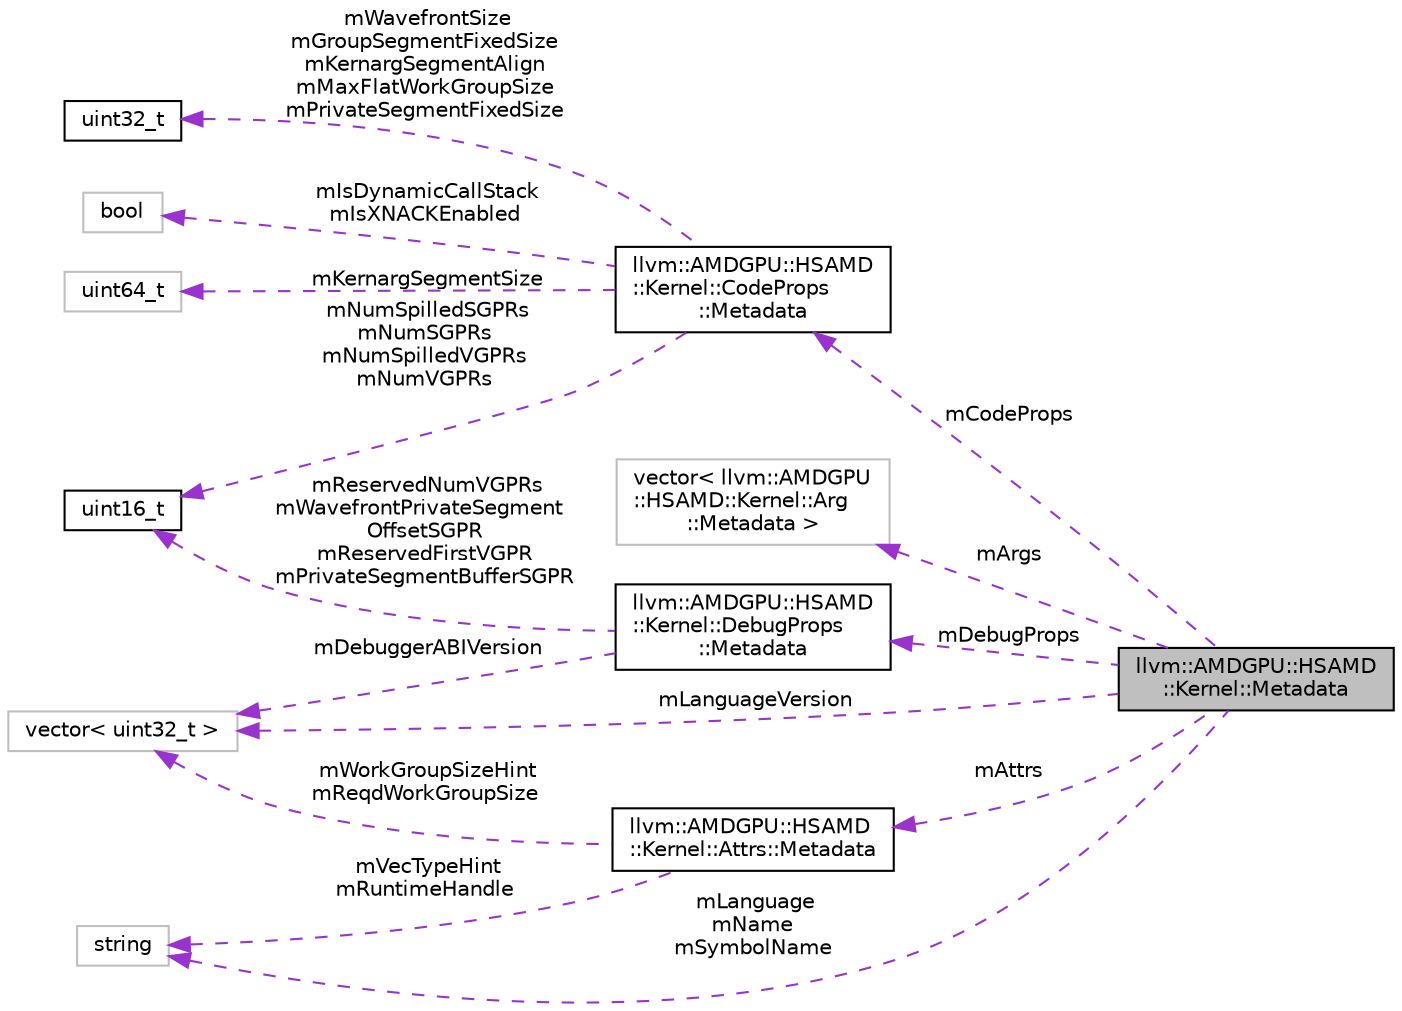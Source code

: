 digraph "llvm::AMDGPU::HSAMD::Kernel::Metadata"
{
 // LATEX_PDF_SIZE
  bgcolor="transparent";
  edge [fontname="Helvetica",fontsize="10",labelfontname="Helvetica",labelfontsize="10"];
  node [fontname="Helvetica",fontsize="10",shape=record];
  rankdir="LR";
  Node1 [label="llvm::AMDGPU::HSAMD\l::Kernel::Metadata",height=0.2,width=0.4,color="black", fillcolor="grey75", style="filled", fontcolor="black",tooltip="In-memory representation of kernel metadata."];
  Node2 -> Node1 [dir="back",color="darkorchid3",fontsize="10",style="dashed",label=" mCodeProps" ,fontname="Helvetica"];
  Node2 [label="llvm::AMDGPU::HSAMD\l::Kernel::CodeProps\l::Metadata",height=0.2,width=0.4,color="black",URL="$structllvm_1_1AMDGPU_1_1HSAMD_1_1Kernel_1_1CodeProps_1_1Metadata.html",tooltip="In-memory representation of kernel code properties metadata."];
  Node3 -> Node2 [dir="back",color="darkorchid3",fontsize="10",style="dashed",label=" mKernargSegmentSize" ,fontname="Helvetica"];
  Node3 [label="uint64_t",height=0.2,width=0.4,color="grey75",tooltip=" "];
  Node4 -> Node2 [dir="back",color="darkorchid3",fontsize="10",style="dashed",label=" mNumSpilledSGPRs\nmNumSGPRs\nmNumSpilledVGPRs\nmNumVGPRs" ,fontname="Helvetica"];
  Node4 [label="uint16_t",height=0.2,width=0.4,color="black",URL="$classuint16__t.html",tooltip=" "];
  Node5 -> Node2 [dir="back",color="darkorchid3",fontsize="10",style="dashed",label=" mWavefrontSize\nmGroupSegmentFixedSize\nmKernargSegmentAlign\nmMaxFlatWorkGroupSize\nmPrivateSegmentFixedSize" ,fontname="Helvetica"];
  Node5 [label="uint32_t",height=0.2,width=0.4,color="black",URL="$classuint32__t.html",tooltip=" "];
  Node6 -> Node2 [dir="back",color="darkorchid3",fontsize="10",style="dashed",label=" mIsDynamicCallStack\nmIsXNACKEnabled" ,fontname="Helvetica"];
  Node6 [label="bool",height=0.2,width=0.4,color="grey75",tooltip=" "];
  Node7 -> Node1 [dir="back",color="darkorchid3",fontsize="10",style="dashed",label=" mArgs" ,fontname="Helvetica"];
  Node7 [label="vector\< llvm::AMDGPU\l::HSAMD::Kernel::Arg\l::Metadata \>",height=0.2,width=0.4,color="grey75",tooltip=" "];
  Node8 -> Node1 [dir="back",color="darkorchid3",fontsize="10",style="dashed",label=" mLanguageVersion" ,fontname="Helvetica"];
  Node8 [label="vector\< uint32_t \>",height=0.2,width=0.4,color="grey75",tooltip=" "];
  Node9 -> Node1 [dir="back",color="darkorchid3",fontsize="10",style="dashed",label=" mLanguage\nmName\nmSymbolName" ,fontname="Helvetica"];
  Node9 [label="string",height=0.2,width=0.4,color="grey75",tooltip=" "];
  Node10 -> Node1 [dir="back",color="darkorchid3",fontsize="10",style="dashed",label=" mDebugProps" ,fontname="Helvetica"];
  Node10 [label="llvm::AMDGPU::HSAMD\l::Kernel::DebugProps\l::Metadata",height=0.2,width=0.4,color="black",URL="$structllvm_1_1AMDGPU_1_1HSAMD_1_1Kernel_1_1DebugProps_1_1Metadata.html",tooltip="In-memory representation of kernel debug properties metadata."];
  Node4 -> Node10 [dir="back",color="darkorchid3",fontsize="10",style="dashed",label=" mReservedNumVGPRs\nmWavefrontPrivateSegment\lOffsetSGPR\nmReservedFirstVGPR\nmPrivateSegmentBufferSGPR" ,fontname="Helvetica"];
  Node8 -> Node10 [dir="back",color="darkorchid3",fontsize="10",style="dashed",label=" mDebuggerABIVersion" ,fontname="Helvetica"];
  Node11 -> Node1 [dir="back",color="darkorchid3",fontsize="10",style="dashed",label=" mAttrs" ,fontname="Helvetica"];
  Node11 [label="llvm::AMDGPU::HSAMD\l::Kernel::Attrs::Metadata",height=0.2,width=0.4,color="black",URL="$structllvm_1_1AMDGPU_1_1HSAMD_1_1Kernel_1_1Attrs_1_1Metadata.html",tooltip="In-memory representation of kernel attributes metadata."];
  Node9 -> Node11 [dir="back",color="darkorchid3",fontsize="10",style="dashed",label=" mVecTypeHint\nmRuntimeHandle" ,fontname="Helvetica"];
  Node8 -> Node11 [dir="back",color="darkorchid3",fontsize="10",style="dashed",label=" mWorkGroupSizeHint\nmReqdWorkGroupSize" ,fontname="Helvetica"];
}
